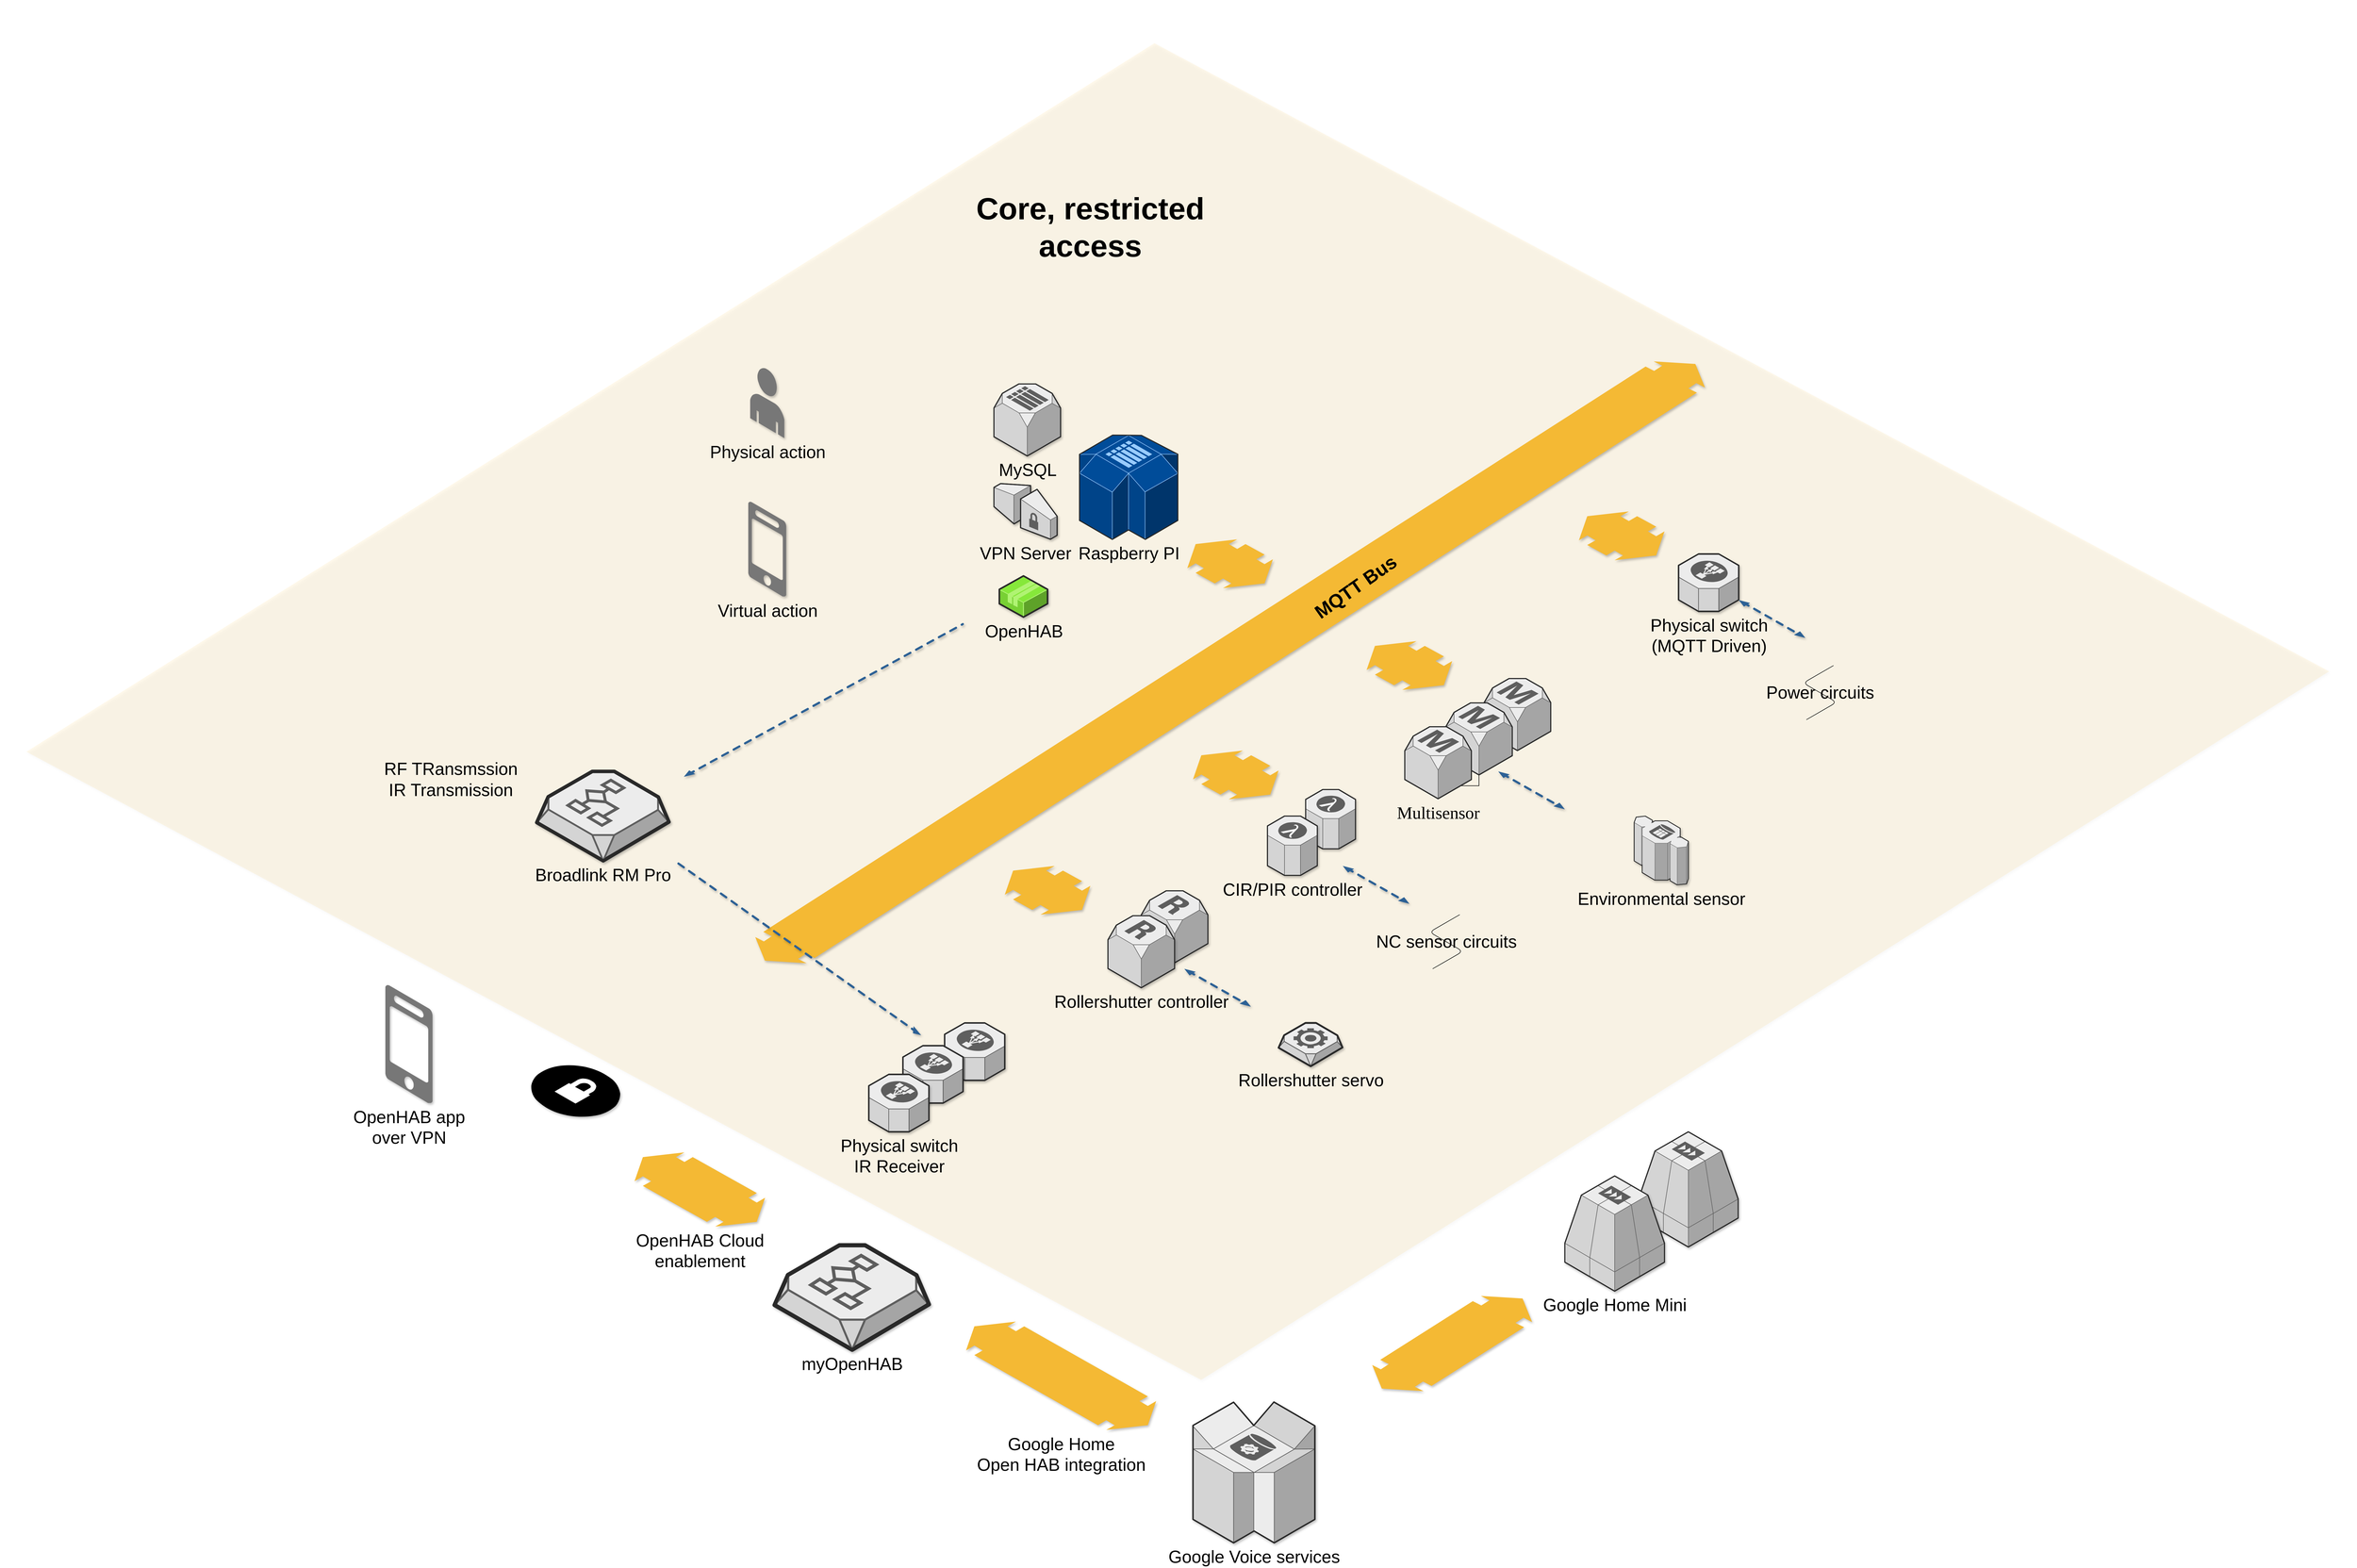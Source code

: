 <mxfile version="10.6.0" type="device"><diagram name="Page-1" id="aaaa8250-4180-3840-79b5-4cada1eebb92"><mxGraphModel dx="5910" dy="2928" grid="1" gridSize="10" guides="1" tooltips="1" connect="1" arrows="1" fold="1" page="1" pageScale="1" pageWidth="850" pageHeight="1100" background="#ffffff" math="0" shadow="0"><root><mxCell id="0"/><mxCell id="1" parent="0"/><mxCell id="wScIyY0enayhxpCrENzw-16" value="" style="verticalLabelPosition=bottom;html=1;verticalAlign=top;strokeWidth=1;align=center;outlineConnect=0;dashed=0;outlineConnect=0;shape=mxgraph.aws3d.spot;aspect=fixed;shadow=1;fontSize=32;labelBackgroundColor=#CCFFE6;opacity=10;rotation=-2;" parent="1" vertex="1"><mxGeometry x="-2187.5" y="-50" width="4254" height="2470" as="geometry"/></mxCell><mxCell id="1a8abee3a6cfdf20-38" value="" style="verticalLabelPosition=bottom;html=1;verticalAlign=top;strokeWidth=1;dashed=0;shape=mxgraph.aws3d.flatDoubleEdge;fillColor=#d5e8d4;aspect=fixed;rounded=1;shadow=1;comic=0;fontFamily=Verdana;fontSize=12;flipV=1;gradientColor=#97d077;strokeColor=#82b366;align=center;rotation=-3;" parent="1" vertex="1"><mxGeometry x="-866" y="580" width="1804" height="1028" as="geometry"/></mxCell><mxCell id="1a8abee3a6cfdf20-20" value="Raspberry PI" style="verticalLabelPosition=bottom;html=1;verticalAlign=top;strokeWidth=1;dashed=0;shape=mxgraph.aws3d.simpleDb2;fillColor=#004C99;strokeColor=#99CCFF;aspect=fixed;rounded=1;shadow=0;comic=0;fontSize=32;fontColor=#000000;" parent="1" vertex="1"><mxGeometry x="-242" y="674.5" width="181.5" height="192.6" as="geometry"/></mxCell><mxCell id="d5ac148becb70bc-3" value="" style="verticalLabelPosition=bottom;html=1;verticalAlign=top;strokeWidth=1;dashed=0;shape=mxgraph.aws3d.rdsMaster;fillColor=#ECECEC;strokeColor=#5E5E5E;aspect=fixed;rounded=1;shadow=0;comic=0;fontFamily=Verdana;fontSize=32;fontColor=#000000;" parent="1" vertex="1"><mxGeometry x="505" y="1124" width="123" height="133" as="geometry"/></mxCell><mxCell id="wScIyY0enayhxpCrENzw-2" value="MQTT Bus" style="text;html=1;strokeColor=none;fillColor=none;align=center;verticalAlign=middle;whiteSpace=wrap;rounded=0;shadow=1;fontSize=35;fontStyle=1;rotation=-35;" parent="1" vertex="1"><mxGeometry x="115" y="894" width="305" height="120" as="geometry"/></mxCell><mxCell id="wScIyY0enayhxpCrENzw-6" value="" style="edgeStyle=orthogonalEdgeStyle;rounded=0;orthogonalLoop=1;jettySize=auto;html=1;fontSize=32;" parent="1" source="wScIyY0enayhxpCrENzw-4" target="wScIyY0enayhxpCrENzw-5" edge="1"><mxGeometry relative="1" as="geometry"/></mxCell><mxCell id="wScIyY0enayhxpCrENzw-4" value="" style="verticalLabelPosition=bottom;html=1;verticalAlign=top;strokeWidth=1;dashed=0;shape=mxgraph.aws3d.rdsMaster;fillColor=#ECECEC;strokeColor=#5E5E5E;aspect=fixed;rounded=1;shadow=0;comic=0;fontFamily=Verdana;fontSize=32;fontColor=#000000;" parent="1" vertex="1"><mxGeometry x="434" y="1169" width="123" height="133" as="geometry"/></mxCell><mxCell id="wScIyY0enayhxpCrENzw-5" value="Multisensor" style="verticalLabelPosition=bottom;html=1;verticalAlign=top;strokeWidth=1;dashed=0;shape=mxgraph.aws3d.rdsMaster;fillColor=#ECECEC;strokeColor=#5E5E5E;aspect=fixed;rounded=1;shadow=0;comic=0;fontFamily=Verdana;fontSize=32;fontColor=#000000;" parent="1" vertex="1"><mxGeometry x="358.5" y="1213" width="123" height="133" as="geometry"/></mxCell><mxCell id="wScIyY0enayhxpCrENzw-7" value="" style="verticalLabelPosition=bottom;html=1;verticalAlign=top;strokeWidth=1;align=center;outlineConnect=0;dashed=0;outlineConnect=0;shape=mxgraph.aws3d.flatDoubleEdge;fillColor=#000000;aspect=fixed;shadow=1;fontSize=32;" parent="1" vertex="1"><mxGeometry x="-32.5" y="1257" width="158" height="90" as="geometry"/></mxCell><mxCell id="wScIyY0enayhxpCrENzw-8" value="" style="verticalLabelPosition=bottom;html=1;verticalAlign=top;strokeWidth=1;align=center;outlineConnect=0;dashed=0;outlineConnect=0;shape=mxgraph.aws3d.lambda;fillColor=#ECECEC;strokeColor=#5E5E5E;aspect=fixed;shadow=1;fontSize=32;" parent="1" vertex="1"><mxGeometry x="175.5" y="1329" width="92" height="109.5" as="geometry"/></mxCell><mxCell id="wScIyY0enayhxpCrENzw-10" value="CIR/PIR controller" style="verticalLabelPosition=bottom;html=1;verticalAlign=top;strokeWidth=1;align=center;outlineConnect=0;dashed=0;outlineConnect=0;shape=mxgraph.aws3d.lambda;fillColor=#ECECEC;strokeColor=#5E5E5E;aspect=fixed;shadow=1;fontSize=32;" parent="1" vertex="1"><mxGeometry x="105" y="1378" width="92" height="109.5" as="geometry"/></mxCell><mxCell id="wScIyY0enayhxpCrENzw-11" value="" style="verticalLabelPosition=bottom;html=1;verticalAlign=top;strokeWidth=1;align=center;outlineConnect=0;dashed=0;outlineConnect=0;shape=mxgraph.aws3d.flatDoubleEdge;fillColor=#000000;aspect=fixed;shadow=1;fontSize=32;" parent="1" vertex="1"><mxGeometry x="288" y="1055" width="158" height="90" as="geometry"/></mxCell><mxCell id="wScIyY0enayhxpCrENzw-19" value="" style="verticalLabelPosition=bottom;html=1;verticalAlign=top;strokeWidth=1;align=center;outlineConnect=0;dashed=0;outlineConnect=0;shape=mxgraph.aws3d.rdsSlave;fillColor=#ECECEC;strokeColor=#5E5E5E;aspect=fixed;shadow=1;labelBackgroundColor=#CCFFE6;fontSize=32;fontColor=#66FFFF;" parent="1" vertex="1"><mxGeometry x="-128" y="1516" width="123" height="133" as="geometry"/></mxCell><mxCell id="wScIyY0enayhxpCrENzw-20" value="Rollershutter controller" style="verticalLabelPosition=bottom;html=1;verticalAlign=top;strokeWidth=1;align=center;outlineConnect=0;dashed=0;outlineConnect=0;shape=mxgraph.aws3d.rdsSlave;fillColor=#ECECEC;strokeColor=#5E5E5E;aspect=fixed;shadow=1;labelBackgroundColor=#FFFFFFF;fontSize=32;fontColor=#000000;" parent="1" vertex="1"><mxGeometry x="-189.5" y="1562" width="123" height="133" as="geometry"/></mxCell><mxCell id="wScIyY0enayhxpCrENzw-21" value="" style="verticalLabelPosition=bottom;html=1;verticalAlign=top;strokeWidth=1;align=center;outlineConnect=0;dashed=0;outlineConnect=0;shape=mxgraph.aws3d.flatDoubleEdge;fillColor=#000000;aspect=fixed;shadow=1;fontSize=32;" parent="1" vertex="1"><mxGeometry x="-380" y="1470" width="158" height="90" as="geometry"/></mxCell><mxCell id="wScIyY0enayhxpCrENzw-23" value="MySQL" style="verticalLabelPosition=bottom;html=1;verticalAlign=top;strokeWidth=1;align=center;outlineConnect=0;dashed=0;outlineConnect=0;shape=mxgraph.aws3d.simpleDb;fillColor=#ECECEC;strokeColor=#5E5E5E;aspect=fixed;shadow=1;labelBackgroundColor=#FFFFFFF;fontSize=32;fontColor=#000000;" parent="1" vertex="1"><mxGeometry x="-400" y="580" width="123" height="133" as="geometry"/></mxCell><mxCell id="wScIyY0enayhxpCrENzw-26" value="OpenHAB" style="verticalLabelPosition=bottom;html=1;verticalAlign=top;strokeWidth=1;align=center;outlineConnect=0;dashed=0;outlineConnect=0;shape=mxgraph.aws3d.application2;fillColor=#86E83A;strokeColor=#B0F373;aspect=fixed;shadow=1;labelBackgroundColor=#FFFFFFF;fontSize=32;fontColor=#000000;" parent="1" vertex="1"><mxGeometry x="-390" y="934.5" width="89" height="76" as="geometry"/></mxCell><mxCell id="wScIyY0enayhxpCrENzw-27" value="Virtual action" style="verticalLabelPosition=bottom;html=1;verticalAlign=top;strokeWidth=1;align=center;outlineConnect=0;dashed=0;outlineConnect=0;shape=mxgraph.aws3d.mobile_worker;aspect=fixed;strokeColor=none;fillColor=#777777;shadow=1;labelBackgroundColor=#FFFFFFF;fontSize=32;fontColor=#000000;" parent="1" vertex="1"><mxGeometry x="-853.5" y="797.5" width="70" height="175" as="geometry"/></mxCell><mxCell id="wScIyY0enayhxpCrENzw-29" value="Physical action" style="verticalLabelPosition=bottom;html=1;verticalAlign=top;strokeWidth=1;align=center;outlineConnect=0;dashed=0;outlineConnect=0;shape=mxgraph.aws3d.end_user;strokeColor=none;fillColor=#777777;aspect=fixed;shadow=1;labelBackgroundColor=#FFFFFFF;fontSize=32;fontColor=#000000;" parent="1" vertex="1"><mxGeometry x="-850" y="550" width="63" height="130" as="geometry"/></mxCell><mxCell id="wScIyY0enayhxpCrENzw-30" value="" style="verticalLabelPosition=bottom;html=1;verticalAlign=top;strokeWidth=1;align=center;outlineConnect=0;dashed=0;outlineConnect=0;shape=mxgraph.aws3d.flatDoubleEdge;fillColor=#000000;aspect=fixed;shadow=1;fontSize=32;" parent="1" vertex="1"><mxGeometry x="-43" y="867" width="158" height="90" as="geometry"/></mxCell><mxCell id="wScIyY0enayhxpCrENzw-31" value="VPN Server" style="verticalLabelPosition=bottom;html=1;verticalAlign=top;strokeWidth=1;align=center;outlineConnect=0;dashed=0;outlineConnect=0;shape=mxgraph.aws3d.vpcGateway;fillColor=#ECECEC;strokeColor=#5E5E5E;aspect=fixed;shadow=1;labelBackgroundColor=#FFFFFFF;fontSize=32;fontColor=#000000;" parent="1" vertex="1"><mxGeometry x="-400" y="764" width="116.7" height="102.8" as="geometry"/></mxCell><mxCell id="wScIyY0enayhxpCrENzw-33" value="Rollershutter servo" style="verticalLabelPosition=bottom;html=1;verticalAlign=top;strokeWidth=1;align=center;outlineConnect=0;dashed=0;outlineConnect=0;shape=mxgraph.aws3d.worker;fillColor=#ECECEC;strokeColor=#5E5E5E;aspect=fixed;shadow=1;labelBackgroundColor=#FFFFFFF;fontSize=32;fontColor=#000000;" parent="1" vertex="1"><mxGeometry x="125.5" y="1760" width="118" height="80" as="geometry"/></mxCell><mxCell id="wScIyY0enayhxpCrENzw-35" value="Environmental sensor" style="verticalLabelPosition=bottom;html=1;verticalAlign=top;strokeWidth=1;align=center;outlineConnect=0;dashed=0;outlineConnect=0;shape=mxgraph.aws3d.redshift;fillColor=#ECECEC;strokeColor=#5E5E5E;aspect=fixed;shadow=1;labelBackgroundColor=#FFFFFFF;fontSize=32;fontColor=#000000;" parent="1" vertex="1"><mxGeometry x="782" y="1378" width="100" height="127" as="geometry"/></mxCell><mxCell id="wScIyY0enayhxpCrENzw-37" value="" style="verticalLabelPosition=bottom;html=1;verticalAlign=top;strokeWidth=1;align=center;outlineConnect=0;dashed=0;outlineConnect=0;shape=mxgraph.aws3d.elasticLoadBalancing;fillColor=#ECECEC;strokeColor=#5E5E5E;aspect=fixed;shadow=1;labelBackgroundColor=#FFFFFFF;fontSize=32;fontColor=#000000;" parent="1" vertex="1"><mxGeometry x="-491" y="1760" width="111" height="106" as="geometry"/></mxCell><mxCell id="wScIyY0enayhxpCrENzw-38" value="" style="verticalLabelPosition=bottom;html=1;verticalAlign=top;strokeWidth=1;align=center;outlineConnect=0;dashed=0;outlineConnect=0;shape=mxgraph.aws3d.elasticLoadBalancing;fillColor=#ECECEC;strokeColor=#5E5E5E;aspect=fixed;shadow=1;labelBackgroundColor=#FFFFFFF;fontSize=32;fontColor=#000000;" parent="1" vertex="1"><mxGeometry x="-568" y="1802" width="111" height="106" as="geometry"/></mxCell><mxCell id="wScIyY0enayhxpCrENzw-39" value="Physical switch&lt;br&gt;IR Receiver" style="verticalLabelPosition=bottom;html=1;verticalAlign=top;strokeWidth=1;align=center;outlineConnect=0;dashed=0;outlineConnect=0;shape=mxgraph.aws3d.elasticLoadBalancing;fillColor=#ECECEC;strokeColor=#5E5E5E;aspect=fixed;shadow=1;labelBackgroundColor=#FFFFFFF;fontSize=32;fontColor=#000000;" parent="1" vertex="1"><mxGeometry x="-631" y="1855" width="111" height="106" as="geometry"/></mxCell><mxCell id="wScIyY0enayhxpCrENzw-40" value="Broadlink RM Pro" style="verticalLabelPosition=bottom;html=1;verticalAlign=top;strokeWidth=1;align=center;outlineConnect=0;dashed=0;outlineConnect=0;shape=mxgraph.aws3d.decider;fillColor=#ECECEC;strokeColor=#5E5E5E;aspect=fixed;shadow=1;labelBackgroundColor=#FFFFFFF;fontSize=32;fontColor=#000000;" parent="1" vertex="1"><mxGeometry x="-1244" y="1295.5" width="244" height="165" as="geometry"/></mxCell><mxCell id="wScIyY0enayhxpCrENzw-46" value="" style="verticalLabelPosition=bottom;html=1;verticalAlign=top;strokeWidth=1;align=center;outlineConnect=0;dashed=0;outlineConnect=0;shape=mxgraph.aws3d.dashedEdgeDouble;fillColor=#000000;aspect=fixed;shadow=1;labelBackgroundColor=#FFFFFFF;fontSize=32;fontColor=#000000;" parent="1" vertex="1"><mxGeometry x="244" y="1470" width="123" height="70" as="geometry"/></mxCell><mxCell id="wScIyY0enayhxpCrENzw-47" value="" style="verticalLabelPosition=bottom;html=1;verticalAlign=top;strokeWidth=1;align=center;outlineConnect=0;dashed=0;outlineConnect=0;shape=mxgraph.aws3d.dashedEdgeDouble;fillColor=#000000;aspect=fixed;shadow=1;labelBackgroundColor=#FFFFFFF;fontSize=32;fontColor=#000000;" parent="1" vertex="1"><mxGeometry x="-48.5" y="1660" width="123" height="70" as="geometry"/></mxCell><mxCell id="wScIyY0enayhxpCrENzw-48" value="" style="verticalLabelPosition=bottom;html=1;verticalAlign=top;strokeWidth=1;align=center;outlineConnect=0;dashed=0;outlineConnect=0;shape=mxgraph.aws3d.dashedEdgeDouble;fillColor=#000000;aspect=fixed;shadow=1;labelBackgroundColor=#FFFFFFF;fontSize=32;fontColor=#000000;" parent="1" vertex="1"><mxGeometry x="531" y="1295.5" width="123" height="70" as="geometry"/></mxCell><mxCell id="wScIyY0enayhxpCrENzw-53" value="" style="verticalLabelPosition=bottom;html=1;verticalAlign=top;strokeWidth=1;align=center;outlineConnect=0;dashed=0;outlineConnect=0;shape=mxgraph.aws3d.dashedEdge;fillColor=#000000;aspect=fixed;shadow=1;labelBackgroundColor=#FFFFFFF;fontSize=32;fontColor=#000000;rotation=65;" parent="1" vertex="1"><mxGeometry x="-1000" y="1486" width="480" height="274" as="geometry"/></mxCell><mxCell id="wScIyY0enayhxpCrENzw-55" value="RF TRansmssion&lt;br&gt;IR Transmission" style="text;html=1;strokeColor=none;fillColor=none;align=center;verticalAlign=middle;whiteSpace=wrap;rounded=0;shadow=1;labelBackgroundColor=#FFFFFFF;fontSize=32;fontColor=#000000;" parent="1" vertex="1"><mxGeometry x="-1550" y="1300" width="295" height="20" as="geometry"/></mxCell><mxCell id="wScIyY0enayhxpCrENzw-58" value="" style="verticalLabelPosition=bottom;html=1;verticalAlign=top;strokeWidth=1;align=center;outlineConnect=0;dashed=0;outlineConnect=0;shape=mxgraph.aws3d.dashedEdge;fillColor=#000000;aspect=fixed;shadow=1;labelBackgroundColor=#FFFFFFF;fontSize=32;fontColor=#000000;rotation=-179;" parent="1" vertex="1"><mxGeometry x="-970" y="1019" width="510" height="291" as="geometry"/></mxCell><mxCell id="wScIyY0enayhxpCrENzw-60" value="" style="verticalLabelPosition=bottom;html=1;verticalAlign=top;strokeWidth=1;align=center;outlineConnect=0;dashed=0;outlineConnect=0;shape=mxgraph.aws3d.flatDoubleEdge;fillColor=#000000;aspect=fixed;shadow=1;fontSize=32;" parent="1" vertex="1"><mxGeometry x="680" y="815.5" width="158" height="90" as="geometry"/></mxCell><mxCell id="wScIyY0enayhxpCrENzw-61" value="Physical switch&lt;br&gt; (MQTT Driven)" style="verticalLabelPosition=bottom;html=1;verticalAlign=top;strokeWidth=1;align=center;outlineConnect=0;dashed=0;outlineConnect=0;shape=mxgraph.aws3d.elasticLoadBalancing;fillColor=#ECECEC;strokeColor=#5E5E5E;aspect=fixed;shadow=1;labelBackgroundColor=#FFFFFFF;fontSize=32;fontColor=#000000;" parent="1" vertex="1"><mxGeometry x="864" y="894" width="111" height="106" as="geometry"/></mxCell><mxCell id="wScIyY0enayhxpCrENzw-62" value="" style="verticalLabelPosition=bottom;html=1;verticalAlign=top;strokeWidth=1;align=center;outlineConnect=0;dashed=0;outlineConnect=0;shape=mxgraph.aws3d.dashedEdgeDouble;fillColor=#000000;aspect=fixed;shadow=1;labelBackgroundColor=#FFFFFFF;fontSize=32;fontColor=#000000;" parent="1" vertex="1"><mxGeometry x="975" y="979" width="123" height="70" as="geometry"/></mxCell><mxCell id="wScIyY0enayhxpCrENzw-63" value="NC sensor circuits" style="edgeStyle=isometricEdgeStyle;endArrow=none;html=1;fontSize=32;fontColor=#000000;labelBackgroundColor=none;" parent="1" edge="1"><mxGeometry width="50" height="100" relative="1" as="geometry"><mxPoint x="410" y="1660" as="sourcePoint"/><mxPoint x="460" y="1560" as="targetPoint"/></mxGeometry></mxCell><mxCell id="wScIyY0enayhxpCrENzw-64" value="Power circuits" style="edgeStyle=isometricEdgeStyle;endArrow=none;html=1;fontSize=32;fontColor=#000000;labelBackgroundColor=none;" parent="1" edge="1"><mxGeometry width="50" height="100" relative="1" as="geometry"><mxPoint x="1100" y="1200" as="sourcePoint"/><mxPoint x="1150" y="1100" as="targetPoint"/></mxGeometry></mxCell><mxCell id="wScIyY0enayhxpCrENzw-66" value="Core, restricted access" style="text;html=1;strokeColor=none;fillColor=none;align=center;verticalAlign=middle;whiteSpace=wrap;rounded=0;shadow=1;labelBackgroundColor=#FFFFFFF;fontSize=57;fontColor=#000000;fontStyle=1" parent="1" vertex="1"><mxGeometry x="-457" y="190" width="470" height="200" as="geometry"/></mxCell><mxCell id="wScIyY0enayhxpCrENzw-68" value="" style="verticalLabelPosition=bottom;html=1;verticalAlign=top;strokeWidth=1;align=center;outlineConnect=0;dashed=0;outlineConnect=0;shape=mxgraph.aws3d.secureConnection;fillColor=#000000;strokeColor=#ffffff;aspect=fixed;shadow=1;labelBackgroundColor=#FFFFFFF;fontSize=57;fontColor=#000000;" parent="1" vertex="1"><mxGeometry x="-1255" y="1837" width="165" height="98" as="geometry"/></mxCell><mxCell id="wScIyY0enayhxpCrENzw-69" value="myOpenHAB" style="verticalLabelPosition=bottom;html=1;verticalAlign=top;strokeWidth=1;align=center;outlineConnect=0;dashed=0;outlineConnect=0;shape=mxgraph.aws3d.decider;fillColor=#ECECEC;strokeColor=#5E5E5E;aspect=fixed;shadow=1;labelBackgroundColor=#FFFFFFF;fontSize=32;fontColor=#000000;" parent="1" vertex="1"><mxGeometry x="-805" y="2170.5" width="285" height="193" as="geometry"/></mxCell><mxCell id="wScIyY0enayhxpCrENzw-70" value="Google Voice services" style="verticalLabelPosition=bottom;html=1;verticalAlign=top;strokeWidth=1;align=center;outlineConnect=0;dashed=0;outlineConnect=0;shape=mxgraph.aws3d.dynamoDb;fillColor=#ECECEC;strokeColor=#5E5E5E;aspect=fixed;shadow=1;labelBackgroundColor=#FFFFFFF;fontSize=32;fontColor=#000000;" parent="1" vertex="1"><mxGeometry x="-32.5" y="2460" width="225" height="260" as="geometry"/></mxCell><mxCell id="wScIyY0enayhxpCrENzw-74" value="" style="verticalLabelPosition=bottom;html=1;verticalAlign=top;strokeWidth=1;align=center;outlineConnect=0;dashed=0;outlineConnect=0;shape=mxgraph.aws3d.sqs;fillColor=#ECECEC;strokeColor=#5E5E5E;aspect=fixed;shadow=1;labelBackgroundColor=#FFFFFFF;fontSize=57;fontColor=#000000;" parent="1" vertex="1"><mxGeometry x="790" y="1961" width="184" height="212.75" as="geometry"/></mxCell><mxCell id="wScIyY0enayhxpCrENzw-75" value="Google Home Mini" style="verticalLabelPosition=bottom;html=1;verticalAlign=top;strokeWidth=1;align=center;outlineConnect=0;dashed=0;outlineConnect=0;shape=mxgraph.aws3d.sqs;fillColor=#ECECEC;strokeColor=#5E5E5E;aspect=fixed;shadow=1;labelBackgroundColor=#FFFFFFF;fontSize=32;fontColor=#000000;" parent="1" vertex="1"><mxGeometry x="654" y="2042.5" width="184" height="212.75" as="geometry"/></mxCell><mxCell id="wScIyY0enayhxpCrENzw-78" value="&lt;div style=&quot;font-size: 32px;&quot;&gt;Google Home&lt;/div&gt;&lt;div style=&quot;font-size: 32px;&quot;&gt; Open HAB integration&lt;/div&gt;" style="verticalLabelPosition=bottom;html=1;verticalAlign=top;strokeWidth=1;align=center;outlineConnect=0;dashed=0;outlineConnect=0;shape=mxgraph.aws3d.flatDoubleEdge;fillColor=#000000;aspect=fixed;shadow=1;labelBackgroundColor=#FFFFFFF;fontSize=32;fontColor=#000000;" parent="1" vertex="1"><mxGeometry x="-451.5" y="2311.5" width="351" height="200" as="geometry"/></mxCell><mxCell id="wScIyY0enayhxpCrENzw-79" value="OpenHAB Cloud&lt;br style=&quot;font-size: 32px;&quot;&gt;enablement" style="verticalLabelPosition=bottom;html=1;verticalAlign=top;strokeWidth=1;align=center;outlineConnect=0;dashed=0;outlineConnect=0;shape=mxgraph.aws3d.flatDoubleEdge;fillColor=#000000;aspect=fixed;shadow=1;labelBackgroundColor=#FFFFFFF;fontSize=32;fontColor=#000000;" parent="1" vertex="1"><mxGeometry x="-1063.5" y="1999" width="241" height="137" as="geometry"/></mxCell><mxCell id="wScIyY0enayhxpCrENzw-82" value="" style="verticalLabelPosition=bottom;html=1;verticalAlign=top;strokeWidth=1;dashed=0;shape=mxgraph.aws3d.flatDoubleEdge;fillColor=#d5e8d4;aspect=fixed;rounded=1;shadow=1;comic=0;fontFamily=Verdana;fontSize=12;flipV=1;gradientColor=#97d077;strokeColor=#82b366;align=center;rotation=-3;" parent="1" vertex="1"><mxGeometry x="296.5" y="2267" width="299" height="170" as="geometry"/></mxCell><mxCell id="wScIyY0enayhxpCrENzw-83" value="OpenHAB app&lt;br style=&quot;font-size: 32px;&quot;&gt;over VPN" style="verticalLabelPosition=bottom;html=1;verticalAlign=top;strokeWidth=1;align=center;outlineConnect=0;dashed=0;outlineConnect=0;shape=mxgraph.aws3d.mobile_worker;aspect=fixed;strokeColor=none;fillColor=#777777;shadow=1;labelBackgroundColor=#FFFFFFF;fontSize=32;fontColor=#000000;" parent="1" vertex="1"><mxGeometry x="-1523.5" y="1690" width="87" height="218" as="geometry"/></mxCell></root></mxGraphModel></diagram></mxfile>